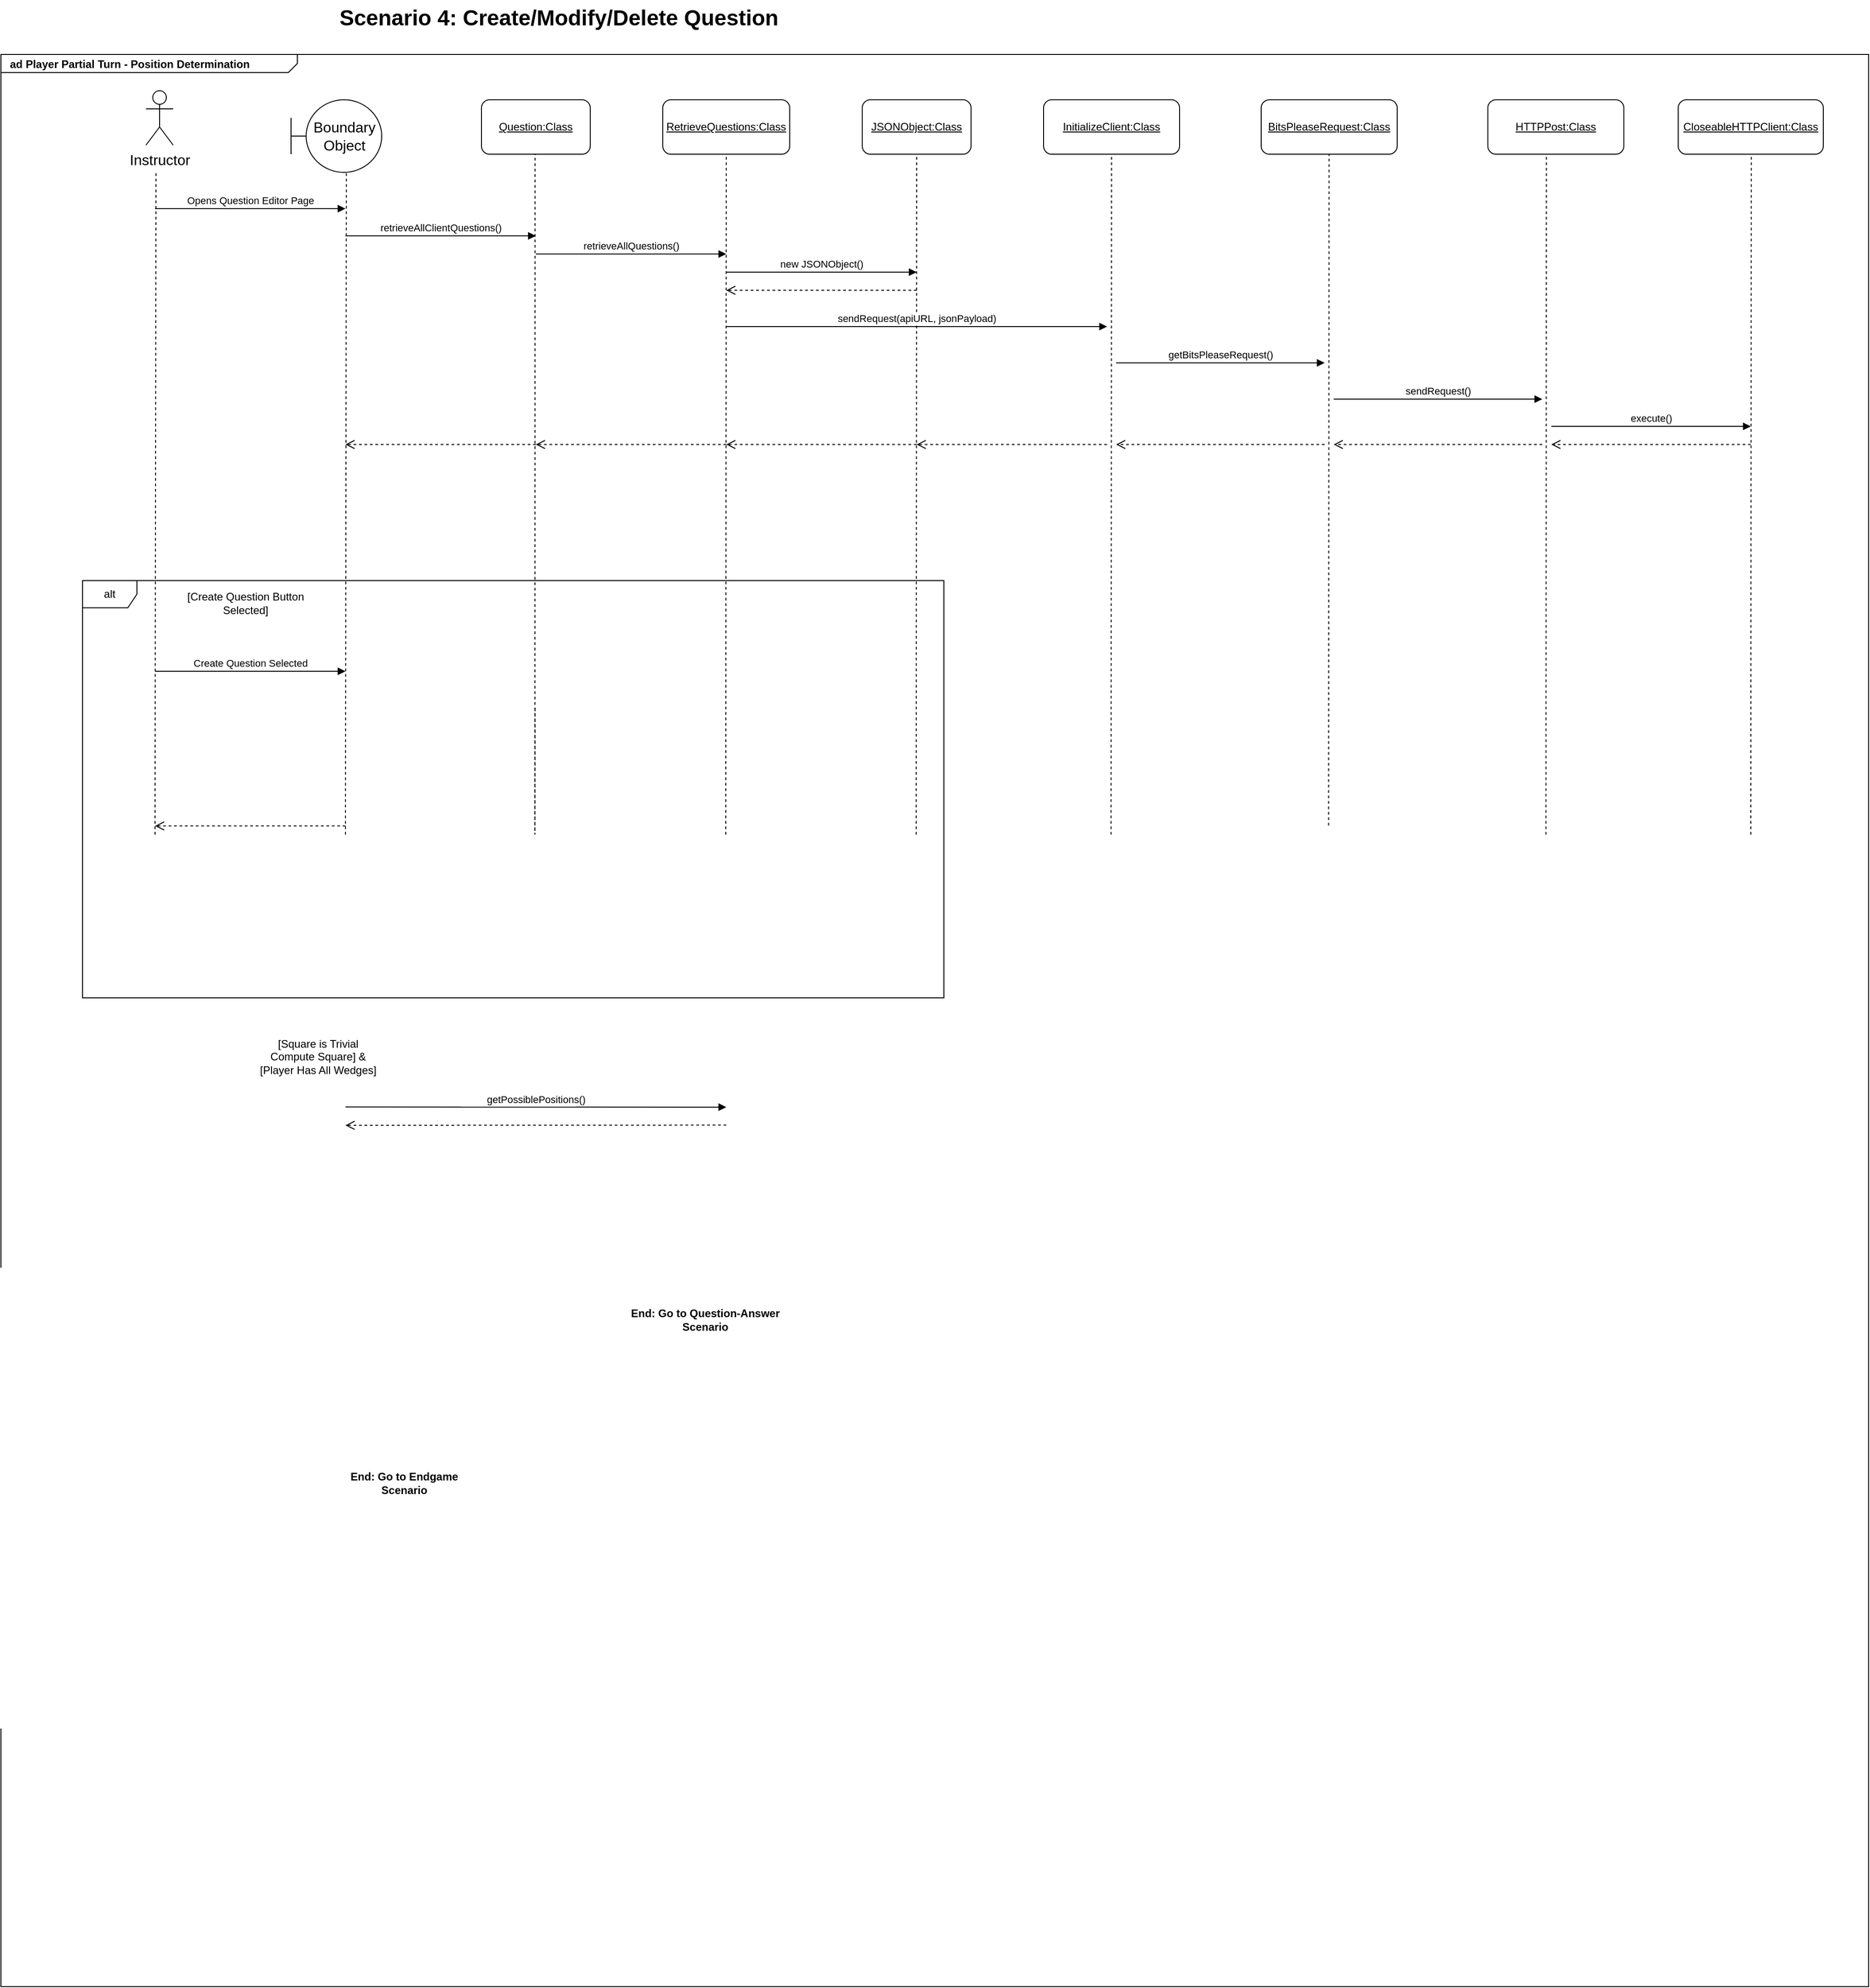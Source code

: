 <mxfile version="21.6.6" type="github">
  <diagram name="Page-1" id="929967ad-93f9-6ef4-fab6-5d389245f69c">
    <mxGraphModel dx="3086" dy="1274" grid="1" gridSize="10" guides="1" tooltips="1" connect="1" arrows="1" fold="1" page="1" pageScale="1.5" pageWidth="1169" pageHeight="826" background="none" math="0" shadow="0">
      <root>
        <mxCell id="0" style=";html=1;" />
        <mxCell id="1" style=";html=1;" parent="0" />
        <mxCell id="1672d66443f91eb5-1" value="&lt;p style=&quot;margin: 0px ; margin-top: 4px ; margin-left: 10px ; text-align: left&quot;&gt;&lt;b&gt;ad Player Partial Turn - Position Determination&lt;/b&gt;&lt;/p&gt;" style="html=1;strokeWidth=1;shape=mxgraph.sysml.package;html=1;overflow=fill;whiteSpace=wrap;fillColor=none;gradientColor=none;fontSize=12;align=center;labelX=327.64;" parent="1" vertex="1">
          <mxGeometry x="100" y="180" width="2060" height="2130" as="geometry" />
        </mxCell>
        <mxCell id="BygNE2UErq7dpZcZYX3N-1" value="Boundary Object" style="shape=umlBoundary;whiteSpace=wrap;html=1;fontSize=16;" parent="1" vertex="1">
          <mxGeometry x="420" y="230" width="100" height="80" as="geometry" />
        </mxCell>
        <mxCell id="BygNE2UErq7dpZcZYX3N-2" value="Instructor" style="shape=umlActor;html=1;verticalLabelPosition=bottom;verticalAlign=top;align=center;fontSize=16;" parent="1" vertex="1">
          <mxGeometry x="260" y="220" width="30" height="60" as="geometry" />
        </mxCell>
        <mxCell id="L_0Sts4csoF8o7Koaro3-2" value="&lt;u&gt;Question:Class&lt;/u&gt;" style="rounded=1;whiteSpace=wrap;html=1;" parent="1" vertex="1">
          <mxGeometry x="630" y="230" width="120" height="60" as="geometry" />
        </mxCell>
        <mxCell id="L_0Sts4csoF8o7Koaro3-6" value="&lt;u&gt;JSONObject:Class&lt;/u&gt;" style="rounded=1;whiteSpace=wrap;html=1;" parent="1" vertex="1">
          <mxGeometry x="1050" y="230" width="120" height="60" as="geometry" />
        </mxCell>
        <mxCell id="L_0Sts4csoF8o7Koaro3-7" value="&lt;u&gt;RetrieveQuestions:Class&lt;/u&gt;" style="rounded=1;whiteSpace=wrap;html=1;" parent="1" vertex="1">
          <mxGeometry x="830" y="230" width="140" height="60" as="geometry" />
        </mxCell>
        <mxCell id="L_0Sts4csoF8o7Koaro3-8" value="Scenario 4: Create/Modify/Delete Question" style="text;strokeColor=none;fillColor=none;html=1;fontSize=24;fontStyle=1;verticalAlign=middle;align=center;" parent="1" vertex="1">
          <mxGeometry x="430" y="120" width="570" height="40" as="geometry" />
        </mxCell>
        <mxCell id="L_0Sts4csoF8o7Koaro3-15" value="" style="endArrow=none;dashed=1;html=1;rounded=0;movable=1;resizable=1;rotatable=1;deletable=1;editable=1;locked=0;connectable=1;exitX=0.05;exitY=0.544;exitDx=0;exitDy=0;exitPerimeter=0;" parent="1" edge="1">
          <mxGeometry width="50" height="50" relative="1" as="geometry">
            <mxPoint x="689.17" y="901" as="sourcePoint" />
            <mxPoint x="689.17" y="290" as="targetPoint" />
            <Array as="points">
              <mxPoint x="689" y="1040" />
            </Array>
          </mxGeometry>
        </mxCell>
        <mxCell id="L_0Sts4csoF8o7Koaro3-4" value="alt" style="shape=umlFrame;whiteSpace=wrap;html=1;pointerEvents=0;" parent="1" vertex="1">
          <mxGeometry x="190" y="760" width="950" height="460" as="geometry" />
        </mxCell>
        <mxCell id="L_0Sts4csoF8o7Koaro3-25" value="[Square is Trivial Compute Square] &amp;amp; [Player Has All Wedges]" style="text;html=1;strokeColor=none;fillColor=none;align=center;verticalAlign=middle;whiteSpace=wrap;rounded=0;" parent="1" vertex="1">
          <mxGeometry x="380" y="1270" width="140" height="30" as="geometry" />
        </mxCell>
        <mxCell id="L_0Sts4csoF8o7Koaro3-29" value="&lt;b&gt;End: Go to Endgame Scenario&lt;/b&gt;" style="text;html=1;strokeColor=none;fillColor=none;align=center;verticalAlign=middle;whiteSpace=wrap;rounded=0;" parent="1" vertex="1">
          <mxGeometry x="460" y="1740" width="170" height="30" as="geometry" />
        </mxCell>
        <mxCell id="L_0Sts4csoF8o7Koaro3-31" value="Create Question Selected" style="html=1;verticalAlign=bottom;endArrow=block;edgeStyle=elbowEdgeStyle;elbow=horizontal;curved=0;rounded=0;" parent="1" edge="1">
          <mxGeometry width="80" relative="1" as="geometry">
            <mxPoint x="270" y="860" as="sourcePoint" />
            <mxPoint x="480" y="860" as="targetPoint" />
          </mxGeometry>
        </mxCell>
        <mxCell id="L_0Sts4csoF8o7Koaro3-34" value="getPossiblePositions()" style="html=1;verticalAlign=bottom;endArrow=block;edgeStyle=elbowEdgeStyle;elbow=vertical;curved=0;rounded=0;" parent="1" edge="1">
          <mxGeometry x="0.002" width="80" relative="1" as="geometry">
            <mxPoint x="480" y="1340.28" as="sourcePoint" />
            <mxPoint x="900" y="1340.28" as="targetPoint" />
            <mxPoint as="offset" />
          </mxGeometry>
        </mxCell>
        <mxCell id="L_0Sts4csoF8o7Koaro3-35" value="" style="html=1;verticalAlign=bottom;endArrow=open;dashed=1;endSize=8;edgeStyle=elbowEdgeStyle;elbow=vertical;curved=0;rounded=0;" parent="1" edge="1">
          <mxGeometry relative="1" as="geometry">
            <mxPoint x="900" y="1360.28" as="sourcePoint" />
            <mxPoint x="480" y="1360.28" as="targetPoint" />
            <Array as="points" />
          </mxGeometry>
        </mxCell>
        <mxCell id="L_0Sts4csoF8o7Koaro3-39" value="&lt;b&gt;End: Go to Question-Answer Scenario&lt;/b&gt;" style="text;html=1;strokeColor=none;fillColor=none;align=center;verticalAlign=middle;whiteSpace=wrap;rounded=0;" parent="1" vertex="1">
          <mxGeometry x="792" y="1560" width="170" height="30" as="geometry" />
        </mxCell>
        <mxCell id="4zJbVAAGOXzPrP1AxdIP-1" value="" style="endArrow=none;dashed=1;html=1;rounded=0;movable=1;resizable=1;rotatable=1;deletable=1;editable=1;locked=0;connectable=1;exitX=0.28;exitY=0.967;exitDx=0;exitDy=0;exitPerimeter=0;" parent="1" edge="1">
          <mxGeometry width="50" height="50" relative="1" as="geometry">
            <mxPoint x="899.47" y="1040" as="sourcePoint" />
            <mxPoint x="900" y="290" as="targetPoint" />
            <Array as="points">
              <mxPoint x="899.47" y="1020" />
              <mxPoint x="899.47" y="1010" />
            </Array>
          </mxGeometry>
        </mxCell>
        <mxCell id="4zJbVAAGOXzPrP1AxdIP-2" value="" style="endArrow=none;dashed=1;html=1;rounded=0;movable=1;resizable=1;rotatable=1;deletable=1;editable=1;locked=0;connectable=1;exitX=0.28;exitY=0.967;exitDx=0;exitDy=0;exitPerimeter=0;" parent="1" edge="1">
          <mxGeometry width="50" height="50" relative="1" as="geometry">
            <mxPoint x="480" y="1040" as="sourcePoint" />
            <mxPoint x="481" y="310" as="targetPoint" />
            <Array as="points">
              <mxPoint x="480" y="1020" />
              <mxPoint x="480" y="1010" />
            </Array>
          </mxGeometry>
        </mxCell>
        <mxCell id="4zJbVAAGOXzPrP1AxdIP-3" value="" style="endArrow=none;dashed=1;html=1;rounded=0;movable=1;resizable=1;rotatable=1;deletable=1;editable=1;locked=0;connectable=1;exitX=0.28;exitY=0.967;exitDx=0;exitDy=0;exitPerimeter=0;" parent="1" edge="1">
          <mxGeometry width="50" height="50" relative="1" as="geometry">
            <mxPoint x="1109.47" y="1040" as="sourcePoint" />
            <mxPoint x="1110" y="290" as="targetPoint" />
            <Array as="points">
              <mxPoint x="1109.47" y="1020" />
              <mxPoint x="1109.47" y="1010" />
            </Array>
          </mxGeometry>
        </mxCell>
        <mxCell id="4zJbVAAGOXzPrP1AxdIP-4" value="" style="endArrow=none;dashed=1;html=1;rounded=0;movable=1;resizable=1;rotatable=1;deletable=1;editable=1;locked=0;connectable=1;exitX=0.28;exitY=0.967;exitDx=0;exitDy=0;exitPerimeter=0;" parent="1" edge="1">
          <mxGeometry width="50" height="50" relative="1" as="geometry">
            <mxPoint x="270" y="1040" as="sourcePoint" />
            <mxPoint x="271" y="310" as="targetPoint" />
            <Array as="points">
              <mxPoint x="270" y="1020" />
              <mxPoint x="270" y="1010" />
            </Array>
          </mxGeometry>
        </mxCell>
        <mxCell id="07FEJgRhnAGQ607lGeJZ-4" value="[Create Question Button Selected]" style="text;html=1;strokeColor=none;fillColor=none;align=center;verticalAlign=middle;whiteSpace=wrap;rounded=0;" vertex="1" parent="1">
          <mxGeometry x="300" y="770" width="140" height="30" as="geometry" />
        </mxCell>
        <mxCell id="07FEJgRhnAGQ607lGeJZ-6" value="" style="html=1;verticalAlign=bottom;endArrow=open;dashed=1;endSize=8;edgeStyle=elbowEdgeStyle;elbow=vertical;curved=0;rounded=0;" edge="1" parent="1">
          <mxGeometry relative="1" as="geometry">
            <mxPoint x="480" y="1030.55" as="sourcePoint" />
            <mxPoint x="270" y="1030.55" as="targetPoint" />
            <Array as="points" />
          </mxGeometry>
        </mxCell>
        <mxCell id="07FEJgRhnAGQ607lGeJZ-8" value="Opens Question Editor Page" style="html=1;verticalAlign=bottom;endArrow=block;edgeStyle=elbowEdgeStyle;elbow=horizontal;curved=0;rounded=0;" edge="1" parent="1">
          <mxGeometry width="80" relative="1" as="geometry">
            <mxPoint x="270" y="350" as="sourcePoint" />
            <mxPoint x="480" y="350" as="targetPoint" />
          </mxGeometry>
        </mxCell>
        <mxCell id="07FEJgRhnAGQ607lGeJZ-11" value="retrieveAllClientQuestions()" style="html=1;verticalAlign=bottom;endArrow=block;edgeStyle=elbowEdgeStyle;elbow=horizontal;curved=0;rounded=0;" edge="1" parent="1">
          <mxGeometry width="80" relative="1" as="geometry">
            <mxPoint x="480" y="380" as="sourcePoint" />
            <mxPoint x="690" y="380" as="targetPoint" />
          </mxGeometry>
        </mxCell>
        <mxCell id="07FEJgRhnAGQ607lGeJZ-13" value="" style="html=1;verticalAlign=bottom;endArrow=open;dashed=1;endSize=8;edgeStyle=elbowEdgeStyle;elbow=vertical;curved=0;rounded=0;" edge="1" parent="1">
          <mxGeometry relative="1" as="geometry">
            <mxPoint x="690" y="610" as="sourcePoint" />
            <mxPoint x="480" y="610" as="targetPoint" />
            <Array as="points" />
          </mxGeometry>
        </mxCell>
        <mxCell id="07FEJgRhnAGQ607lGeJZ-14" value="retrieveAllQuestions()" style="html=1;verticalAlign=bottom;endArrow=block;edgeStyle=elbowEdgeStyle;elbow=horizontal;curved=0;rounded=0;" edge="1" parent="1">
          <mxGeometry width="80" relative="1" as="geometry">
            <mxPoint x="690" y="400" as="sourcePoint" />
            <mxPoint x="900" y="400" as="targetPoint" />
            <mxPoint as="offset" />
          </mxGeometry>
        </mxCell>
        <mxCell id="07FEJgRhnAGQ607lGeJZ-15" value="" style="html=1;verticalAlign=bottom;endArrow=open;dashed=1;endSize=8;edgeStyle=elbowEdgeStyle;elbow=vertical;curved=0;rounded=0;" edge="1" parent="1">
          <mxGeometry relative="1" as="geometry">
            <mxPoint x="900" y="610" as="sourcePoint" />
            <mxPoint x="690" y="610" as="targetPoint" />
            <Array as="points" />
          </mxGeometry>
        </mxCell>
        <mxCell id="07FEJgRhnAGQ607lGeJZ-16" value="new JSONObject()" style="html=1;verticalAlign=bottom;endArrow=block;edgeStyle=elbowEdgeStyle;elbow=horizontal;curved=0;rounded=0;" edge="1" parent="1">
          <mxGeometry width="80" relative="1" as="geometry">
            <mxPoint x="900" y="420" as="sourcePoint" />
            <mxPoint x="1110" y="420" as="targetPoint" />
          </mxGeometry>
        </mxCell>
        <mxCell id="07FEJgRhnAGQ607lGeJZ-17" value="" style="html=1;verticalAlign=bottom;endArrow=open;dashed=1;endSize=8;edgeStyle=elbowEdgeStyle;elbow=vertical;curved=0;rounded=0;" edge="1" parent="1">
          <mxGeometry relative="1" as="geometry">
            <mxPoint x="1110" y="440.0" as="sourcePoint" />
            <mxPoint x="900" y="440.0" as="targetPoint" />
            <Array as="points" />
          </mxGeometry>
        </mxCell>
        <mxCell id="07FEJgRhnAGQ607lGeJZ-18" value="&lt;u&gt;InitializeClient:Class&lt;/u&gt;" style="rounded=1;whiteSpace=wrap;html=1;" vertex="1" parent="1">
          <mxGeometry x="1250" y="230" width="150" height="60" as="geometry" />
        </mxCell>
        <mxCell id="07FEJgRhnAGQ607lGeJZ-19" value="" style="endArrow=none;dashed=1;html=1;rounded=0;movable=1;resizable=1;rotatable=1;deletable=1;editable=1;locked=0;connectable=1;exitX=0.28;exitY=0.967;exitDx=0;exitDy=0;exitPerimeter=0;" edge="1" parent="1">
          <mxGeometry width="50" height="50" relative="1" as="geometry">
            <mxPoint x="1564.37" y="1030" as="sourcePoint" />
            <mxPoint x="1564.9" y="280" as="targetPoint" />
            <Array as="points">
              <mxPoint x="1564.37" y="1010" />
              <mxPoint x="1564.37" y="1000" />
            </Array>
          </mxGeometry>
        </mxCell>
        <mxCell id="07FEJgRhnAGQ607lGeJZ-20" value="sendRequest(apiURL, jsonPayload)" style="html=1;verticalAlign=bottom;endArrow=block;edgeStyle=elbowEdgeStyle;elbow=horizontal;curved=0;rounded=0;" edge="1" parent="1">
          <mxGeometry width="80" relative="1" as="geometry">
            <mxPoint x="900" y="480" as="sourcePoint" />
            <mxPoint x="1320" y="480" as="targetPoint" />
          </mxGeometry>
        </mxCell>
        <mxCell id="07FEJgRhnAGQ607lGeJZ-21" value="" style="html=1;verticalAlign=bottom;endArrow=open;dashed=1;endSize=8;edgeStyle=elbowEdgeStyle;elbow=vertical;curved=0;rounded=0;" edge="1" parent="1">
          <mxGeometry relative="1" as="geometry">
            <mxPoint x="1800" y="610" as="sourcePoint" />
            <mxPoint x="1570" y="610" as="targetPoint" />
            <Array as="points" />
          </mxGeometry>
        </mxCell>
        <mxCell id="07FEJgRhnAGQ607lGeJZ-22" value="&lt;u&gt;CloseableHTTPClient:Class&lt;/u&gt;" style="rounded=1;whiteSpace=wrap;html=1;" vertex="1" parent="1">
          <mxGeometry x="1950" y="230" width="160" height="60" as="geometry" />
        </mxCell>
        <mxCell id="07FEJgRhnAGQ607lGeJZ-23" value="" style="endArrow=none;dashed=1;html=1;rounded=0;movable=1;resizable=1;rotatable=1;deletable=1;editable=1;locked=0;connectable=1;exitX=0.28;exitY=0.967;exitDx=0;exitDy=0;exitPerimeter=0;" edge="1" parent="1">
          <mxGeometry width="50" height="50" relative="1" as="geometry">
            <mxPoint x="1324.41" y="1040" as="sourcePoint" />
            <mxPoint x="1324.94" y="290" as="targetPoint" />
            <Array as="points">
              <mxPoint x="1324.41" y="1020" />
              <mxPoint x="1324.41" y="1010" />
            </Array>
          </mxGeometry>
        </mxCell>
        <mxCell id="07FEJgRhnAGQ607lGeJZ-24" value="getBitsPleaseRequest()" style="html=1;verticalAlign=bottom;endArrow=block;edgeStyle=elbowEdgeStyle;elbow=horizontal;curved=0;rounded=0;" edge="1" parent="1">
          <mxGeometry width="80" relative="1" as="geometry">
            <mxPoint x="1330" y="520" as="sourcePoint" />
            <mxPoint x="1560" y="520" as="targetPoint" />
          </mxGeometry>
        </mxCell>
        <mxCell id="07FEJgRhnAGQ607lGeJZ-25" value="" style="html=1;verticalAlign=bottom;endArrow=open;dashed=1;endSize=8;edgeStyle=elbowEdgeStyle;elbow=vertical;curved=0;rounded=0;" edge="1" parent="1">
          <mxGeometry relative="1" as="geometry">
            <mxPoint x="1110" y="610" as="sourcePoint" />
            <mxPoint x="900" y="610" as="targetPoint" />
            <Array as="points" />
          </mxGeometry>
        </mxCell>
        <mxCell id="07FEJgRhnAGQ607lGeJZ-26" value="" style="endArrow=none;dashed=1;html=1;rounded=0;movable=1;resizable=1;rotatable=1;deletable=1;editable=1;locked=0;connectable=1;exitX=0.28;exitY=0.967;exitDx=0;exitDy=0;exitPerimeter=0;" edge="1" parent="1">
          <mxGeometry width="50" height="50" relative="1" as="geometry">
            <mxPoint x="1804.09" y="1040" as="sourcePoint" />
            <mxPoint x="1804.62" y="290" as="targetPoint" />
            <Array as="points">
              <mxPoint x="1804.09" y="1020" />
              <mxPoint x="1804.09" y="1010" />
            </Array>
          </mxGeometry>
        </mxCell>
        <mxCell id="07FEJgRhnAGQ607lGeJZ-27" value="&lt;u&gt;BitsPleaseRequest:Class&lt;/u&gt;" style="rounded=1;whiteSpace=wrap;html=1;" vertex="1" parent="1">
          <mxGeometry x="1490" y="230" width="150" height="60" as="geometry" />
        </mxCell>
        <mxCell id="07FEJgRhnAGQ607lGeJZ-28" value="sendRequest()" style="html=1;verticalAlign=bottom;endArrow=block;edgeStyle=elbowEdgeStyle;elbow=horizontal;curved=0;rounded=0;" edge="1" parent="1">
          <mxGeometry width="80" relative="1" as="geometry">
            <mxPoint x="1570" y="560" as="sourcePoint" />
            <mxPoint x="1800" y="560" as="targetPoint" />
          </mxGeometry>
        </mxCell>
        <mxCell id="07FEJgRhnAGQ607lGeJZ-29" value="&lt;u&gt;HTTPPost:Class&lt;/u&gt;" style="rounded=1;whiteSpace=wrap;html=1;" vertex="1" parent="1">
          <mxGeometry x="1740" y="230" width="150" height="60" as="geometry" />
        </mxCell>
        <mxCell id="07FEJgRhnAGQ607lGeJZ-30" value="" style="endArrow=none;dashed=1;html=1;rounded=0;movable=1;resizable=1;rotatable=1;deletable=1;editable=1;locked=0;connectable=1;exitX=0.28;exitY=0.967;exitDx=0;exitDy=0;exitPerimeter=0;" edge="1" parent="1">
          <mxGeometry width="50" height="50" relative="1" as="geometry">
            <mxPoint x="2030" y="1040" as="sourcePoint" />
            <mxPoint x="2030.53" y="290" as="targetPoint" />
            <Array as="points">
              <mxPoint x="2030" y="1020" />
              <mxPoint x="2030" y="1010" />
            </Array>
          </mxGeometry>
        </mxCell>
        <mxCell id="07FEJgRhnAGQ607lGeJZ-31" value="execute()" style="html=1;verticalAlign=bottom;endArrow=block;edgeStyle=elbowEdgeStyle;elbow=vertical;curved=0;rounded=0;" edge="1" parent="1">
          <mxGeometry width="80" relative="1" as="geometry">
            <mxPoint x="1810" y="590" as="sourcePoint" />
            <mxPoint x="2030" y="590" as="targetPoint" />
          </mxGeometry>
        </mxCell>
        <mxCell id="07FEJgRhnAGQ607lGeJZ-32" value="" style="html=1;verticalAlign=bottom;endArrow=open;dashed=1;endSize=8;edgeStyle=elbowEdgeStyle;elbow=vertical;curved=0;rounded=0;" edge="1" parent="1">
          <mxGeometry relative="1" as="geometry">
            <mxPoint x="2030" y="610" as="sourcePoint" />
            <mxPoint x="1810" y="610" as="targetPoint" />
            <Array as="points" />
          </mxGeometry>
        </mxCell>
        <mxCell id="07FEJgRhnAGQ607lGeJZ-33" value="" style="html=1;verticalAlign=bottom;endArrow=open;dashed=1;endSize=8;edgeStyle=elbowEdgeStyle;elbow=vertical;curved=0;rounded=0;" edge="1" parent="1">
          <mxGeometry relative="1" as="geometry">
            <mxPoint x="1560" y="610" as="sourcePoint" />
            <mxPoint x="1330" y="610" as="targetPoint" />
            <Array as="points" />
          </mxGeometry>
        </mxCell>
        <mxCell id="07FEJgRhnAGQ607lGeJZ-34" value="" style="html=1;verticalAlign=bottom;endArrow=open;dashed=1;endSize=8;edgeStyle=elbowEdgeStyle;elbow=vertical;curved=0;rounded=0;" edge="1" parent="1">
          <mxGeometry relative="1" as="geometry">
            <mxPoint x="1320" y="610" as="sourcePoint" />
            <mxPoint x="1110" y="610" as="targetPoint" />
            <Array as="points" />
          </mxGeometry>
        </mxCell>
      </root>
    </mxGraphModel>
  </diagram>
</mxfile>
